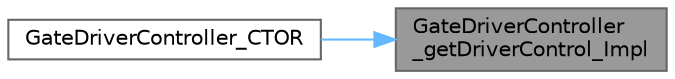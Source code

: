digraph "GateDriverController_getDriverControl_Impl"
{
 // LATEX_PDF_SIZE
  bgcolor="transparent";
  edge [fontname=Helvetica,fontsize=10,labelfontname=Helvetica,labelfontsize=10];
  node [fontname=Helvetica,fontsize=10,shape=box,height=0.2,width=0.4];
  rankdir="RL";
  Node1 [id="Node000001",label="GateDriverController\l_getDriverControl_Impl",height=0.2,width=0.4,color="gray40", fillcolor="grey60", style="filled", fontcolor="black",tooltip="Gets the current Driver Control value."];
  Node1 -> Node2 [id="edge1_Node000001_Node000002",dir="back",color="steelblue1",style="solid",tooltip=" "];
  Node2 [id="Node000002",label="GateDriverController_CTOR",height=0.2,width=0.4,color="grey40", fillcolor="white", style="filled",URL="$_gate_driver_controller_8c.html#a5dbd532eee9a70e2ef5cb06f11edb3c0",tooltip="Constructor for the Gate Driver Controller."];
}
